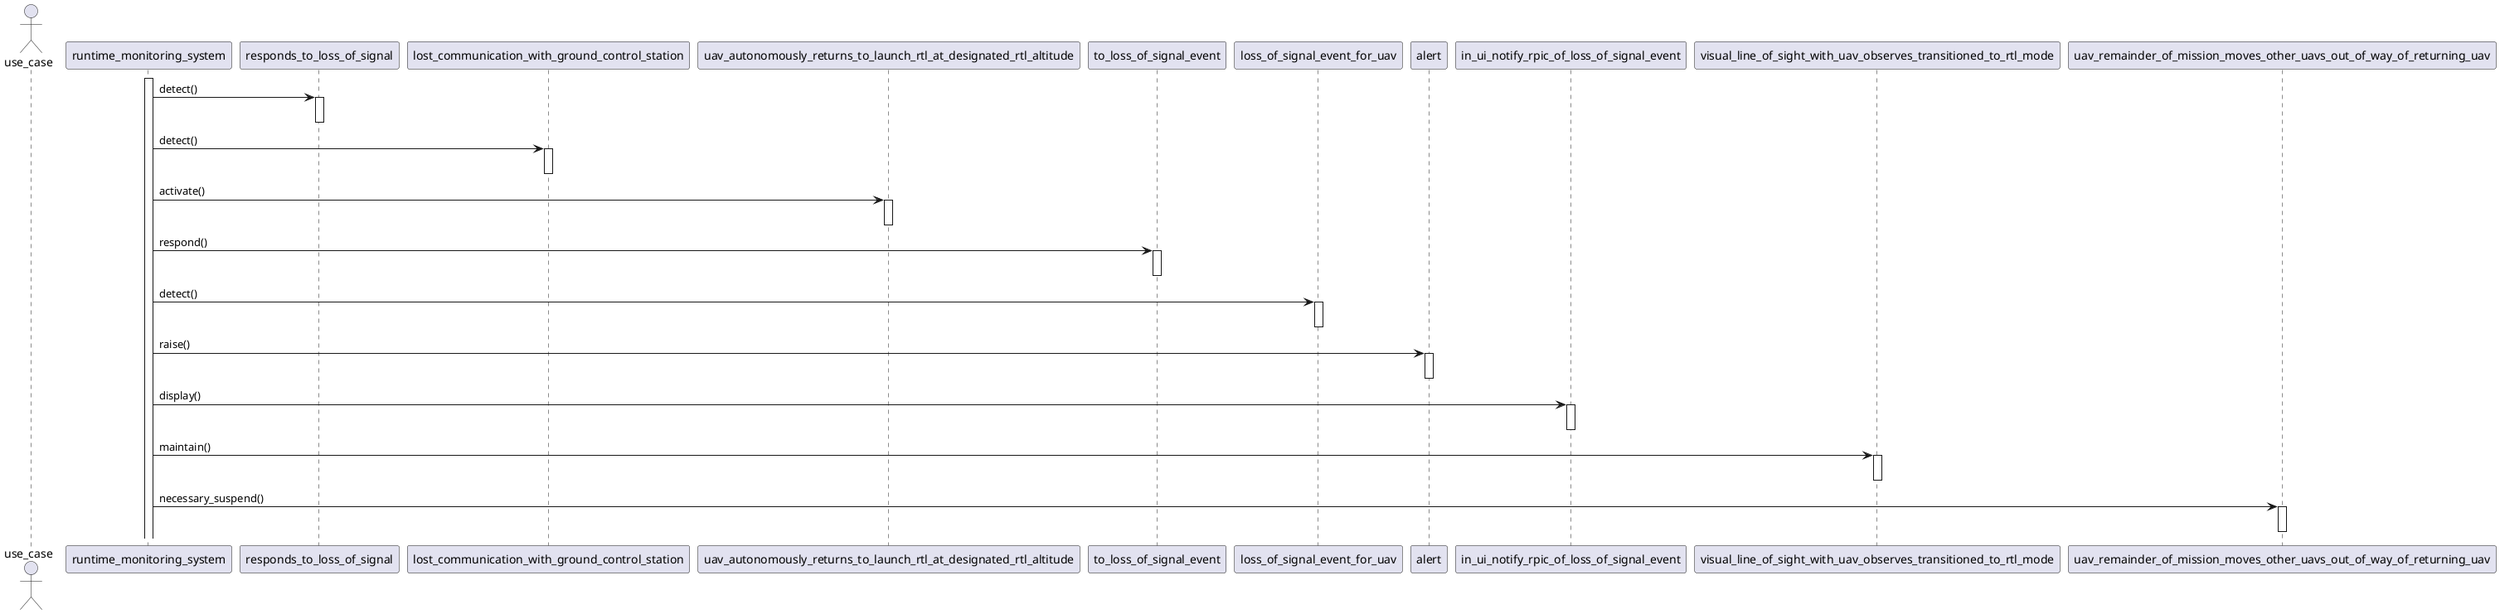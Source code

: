 @startuml
actor use_case
participant runtime_monitoring_system
activate runtime_monitoring_system
participant responds_to_loss_of_signal
runtime_monitoring_system -> responds_to_loss_of_signal: detect()
activate responds_to_loss_of_signal
deactivate responds_to_loss_of_signal
participant lost_communication_with_ground_control_station
runtime_monitoring_system -> lost_communication_with_ground_control_station: detect()
activate lost_communication_with_ground_control_station
deactivate lost_communication_with_ground_control_station
participant uav_autonomously_returns_to_launch_rtl_at_designated_rtl_altitude
runtime_monitoring_system -> uav_autonomously_returns_to_launch_rtl_at_designated_rtl_altitude: activate()
activate uav_autonomously_returns_to_launch_rtl_at_designated_rtl_altitude
deactivate uav_autonomously_returns_to_launch_rtl_at_designated_rtl_altitude
participant to_loss_of_signal_event
runtime_monitoring_system -> to_loss_of_signal_event: respond()
activate to_loss_of_signal_event
deactivate to_loss_of_signal_event
participant loss_of_signal_event_for_uav
runtime_monitoring_system -> loss_of_signal_event_for_uav: detect()
activate loss_of_signal_event_for_uav
deactivate loss_of_signal_event_for_uav
participant alert
runtime_monitoring_system -> alert: raise()
activate alert
deactivate alert
participant in_ui_notify_rpic_of_loss_of_signal_event
runtime_monitoring_system -> in_ui_notify_rpic_of_loss_of_signal_event: display()
activate in_ui_notify_rpic_of_loss_of_signal_event
deactivate in_ui_notify_rpic_of_loss_of_signal_event
participant visual_line_of_sight_with_uav_observes_transitioned_to_rtl_mode
runtime_monitoring_system -> visual_line_of_sight_with_uav_observes_transitioned_to_rtl_mode: maintain()
activate visual_line_of_sight_with_uav_observes_transitioned_to_rtl_mode
deactivate visual_line_of_sight_with_uav_observes_transitioned_to_rtl_mode
participant uav_remainder_of_mission_moves_other_uavs_out_of_way_of_returning_uav
runtime_monitoring_system -> uav_remainder_of_mission_moves_other_uavs_out_of_way_of_returning_uav: necessary_suspend()
activate uav_remainder_of_mission_moves_other_uavs_out_of_way_of_returning_uav
deactivate uav_remainder_of_mission_moves_other_uavs_out_of_way_of_returning_uav
@enduml
